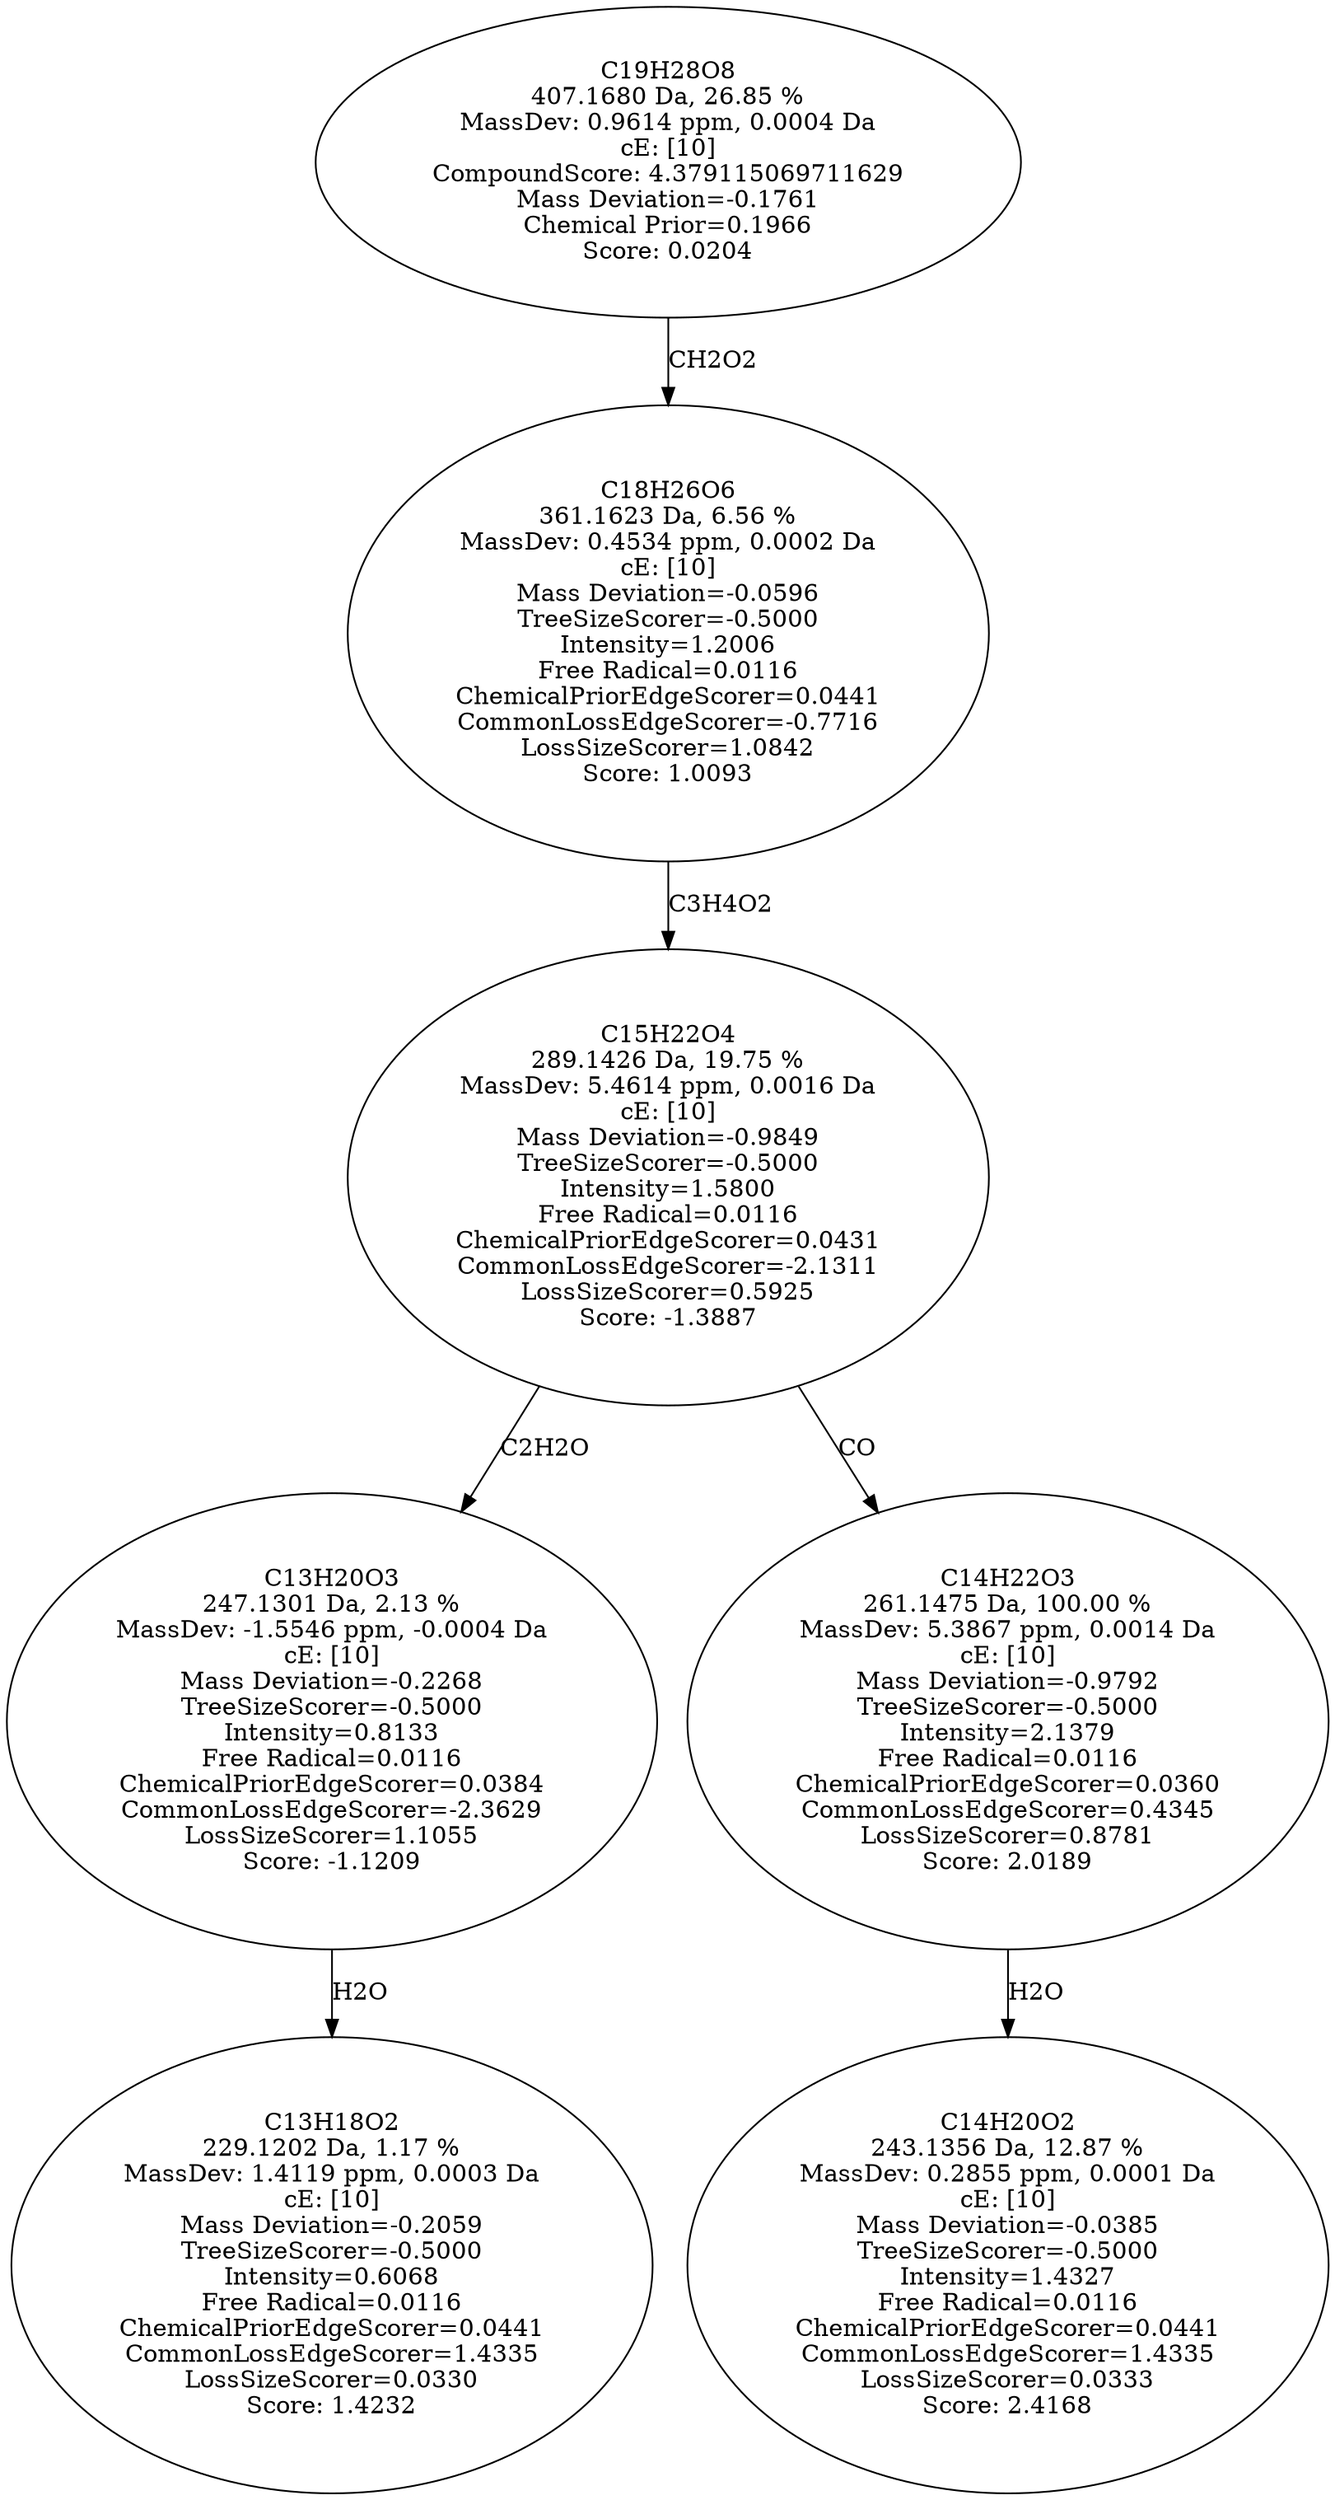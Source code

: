 strict digraph {
v1 [label="C13H18O2\n229.1202 Da, 1.17 %\nMassDev: 1.4119 ppm, 0.0003 Da\ncE: [10]\nMass Deviation=-0.2059\nTreeSizeScorer=-0.5000\nIntensity=0.6068\nFree Radical=0.0116\nChemicalPriorEdgeScorer=0.0441\nCommonLossEdgeScorer=1.4335\nLossSizeScorer=0.0330\nScore: 1.4232"];
v2 [label="C13H20O3\n247.1301 Da, 2.13 %\nMassDev: -1.5546 ppm, -0.0004 Da\ncE: [10]\nMass Deviation=-0.2268\nTreeSizeScorer=-0.5000\nIntensity=0.8133\nFree Radical=0.0116\nChemicalPriorEdgeScorer=0.0384\nCommonLossEdgeScorer=-2.3629\nLossSizeScorer=1.1055\nScore: -1.1209"];
v3 [label="C14H20O2\n243.1356 Da, 12.87 %\nMassDev: 0.2855 ppm, 0.0001 Da\ncE: [10]\nMass Deviation=-0.0385\nTreeSizeScorer=-0.5000\nIntensity=1.4327\nFree Radical=0.0116\nChemicalPriorEdgeScorer=0.0441\nCommonLossEdgeScorer=1.4335\nLossSizeScorer=0.0333\nScore: 2.4168"];
v4 [label="C14H22O3\n261.1475 Da, 100.00 %\nMassDev: 5.3867 ppm, 0.0014 Da\ncE: [10]\nMass Deviation=-0.9792\nTreeSizeScorer=-0.5000\nIntensity=2.1379\nFree Radical=0.0116\nChemicalPriorEdgeScorer=0.0360\nCommonLossEdgeScorer=0.4345\nLossSizeScorer=0.8781\nScore: 2.0189"];
v5 [label="C15H22O4\n289.1426 Da, 19.75 %\nMassDev: 5.4614 ppm, 0.0016 Da\ncE: [10]\nMass Deviation=-0.9849\nTreeSizeScorer=-0.5000\nIntensity=1.5800\nFree Radical=0.0116\nChemicalPriorEdgeScorer=0.0431\nCommonLossEdgeScorer=-2.1311\nLossSizeScorer=0.5925\nScore: -1.3887"];
v6 [label="C18H26O6\n361.1623 Da, 6.56 %\nMassDev: 0.4534 ppm, 0.0002 Da\ncE: [10]\nMass Deviation=-0.0596\nTreeSizeScorer=-0.5000\nIntensity=1.2006\nFree Radical=0.0116\nChemicalPriorEdgeScorer=0.0441\nCommonLossEdgeScorer=-0.7716\nLossSizeScorer=1.0842\nScore: 1.0093"];
v7 [label="C19H28O8\n407.1680 Da, 26.85 %\nMassDev: 0.9614 ppm, 0.0004 Da\ncE: [10]\nCompoundScore: 4.379115069711629\nMass Deviation=-0.1761\nChemical Prior=0.1966\nScore: 0.0204"];
v2 -> v1 [label="H2O"];
v5 -> v2 [label="C2H2O"];
v4 -> v3 [label="H2O"];
v5 -> v4 [label="CO"];
v6 -> v5 [label="C3H4O2"];
v7 -> v6 [label="CH2O2"];
}